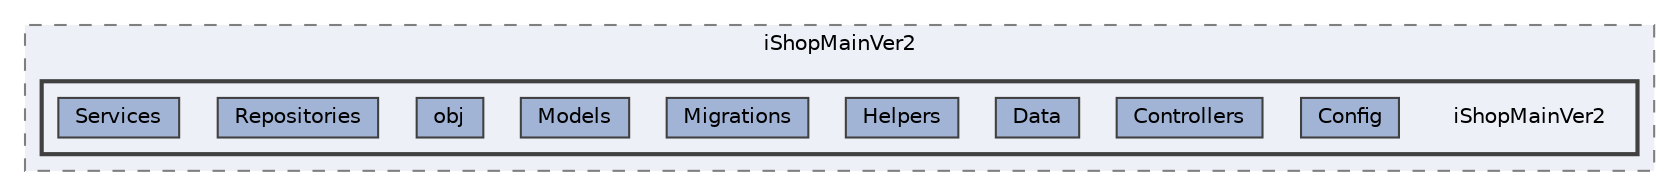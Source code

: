 digraph "D:/project/forCSharp/iShopMainVer2/iShopMainVer2"
{
 // LATEX_PDF_SIZE
  bgcolor="transparent";
  edge [fontname=Helvetica,fontsize=10,labelfontname=Helvetica,labelfontsize=10];
  node [fontname=Helvetica,fontsize=10,shape=box,height=0.2,width=0.4];
  compound=true
  subgraph clusterdir_0428de76d785b67484a701ba99679b6f {
    graph [ bgcolor="#edf0f7", pencolor="grey50", label="iShopMainVer2", fontname=Helvetica,fontsize=10 style="filled,dashed", URL="dir_0428de76d785b67484a701ba99679b6f.html",tooltip=""]
  subgraph clusterdir_0a09a269237c0ba7f03e32d31cb11169 {
    graph [ bgcolor="#edf0f7", pencolor="grey25", label="", fontname=Helvetica,fontsize=10 style="filled,bold", URL="dir_0a09a269237c0ba7f03e32d31cb11169.html",tooltip=""]
    dir_0a09a269237c0ba7f03e32d31cb11169 [shape=plaintext, label="iShopMainVer2"];
  dir_b5a0b5c4a12ba92594ce4ec134ddb643 [label="Config", fillcolor="#a2b4d6", color="grey25", style="filled", URL="dir_b5a0b5c4a12ba92594ce4ec134ddb643.html",tooltip=""];
  dir_24ff34d138b8a51e6f4f3eaa9efc5064 [label="Controllers", fillcolor="#a2b4d6", color="grey25", style="filled", URL="dir_24ff34d138b8a51e6f4f3eaa9efc5064.html",tooltip=""];
  dir_127bfcd50608bc25a54c2d970b358f1c [label="Data", fillcolor="#a2b4d6", color="grey25", style="filled", URL="dir_127bfcd50608bc25a54c2d970b358f1c.html",tooltip=""];
  dir_962e97be47175b61d59e98e733a70869 [label="Helpers", fillcolor="#a2b4d6", color="grey25", style="filled", URL="dir_962e97be47175b61d59e98e733a70869.html",tooltip=""];
  dir_fe4017e786a2733ae90b98ee9e8ca011 [label="Migrations", fillcolor="#a2b4d6", color="grey25", style="filled", URL="dir_fe4017e786a2733ae90b98ee9e8ca011.html",tooltip=""];
  dir_4d8189eedce9cfdc770c1b0ac95af5f7 [label="Models", fillcolor="#a2b4d6", color="grey25", style="filled", URL="dir_4d8189eedce9cfdc770c1b0ac95af5f7.html",tooltip=""];
  dir_dee8546e52ca1975d7d221cbeceeffdc [label="obj", fillcolor="#a2b4d6", color="grey25", style="filled", URL="dir_dee8546e52ca1975d7d221cbeceeffdc.html",tooltip=""];
  dir_96b3229cbed59b1438ebc1141bd7b225 [label="Repositories", fillcolor="#a2b4d6", color="grey25", style="filled", URL="dir_96b3229cbed59b1438ebc1141bd7b225.html",tooltip=""];
  dir_dd0cee24679689c4c49937a5d835e623 [label="Services", fillcolor="#a2b4d6", color="grey25", style="filled", URL="dir_dd0cee24679689c4c49937a5d835e623.html",tooltip=""];
  }
  }
}
